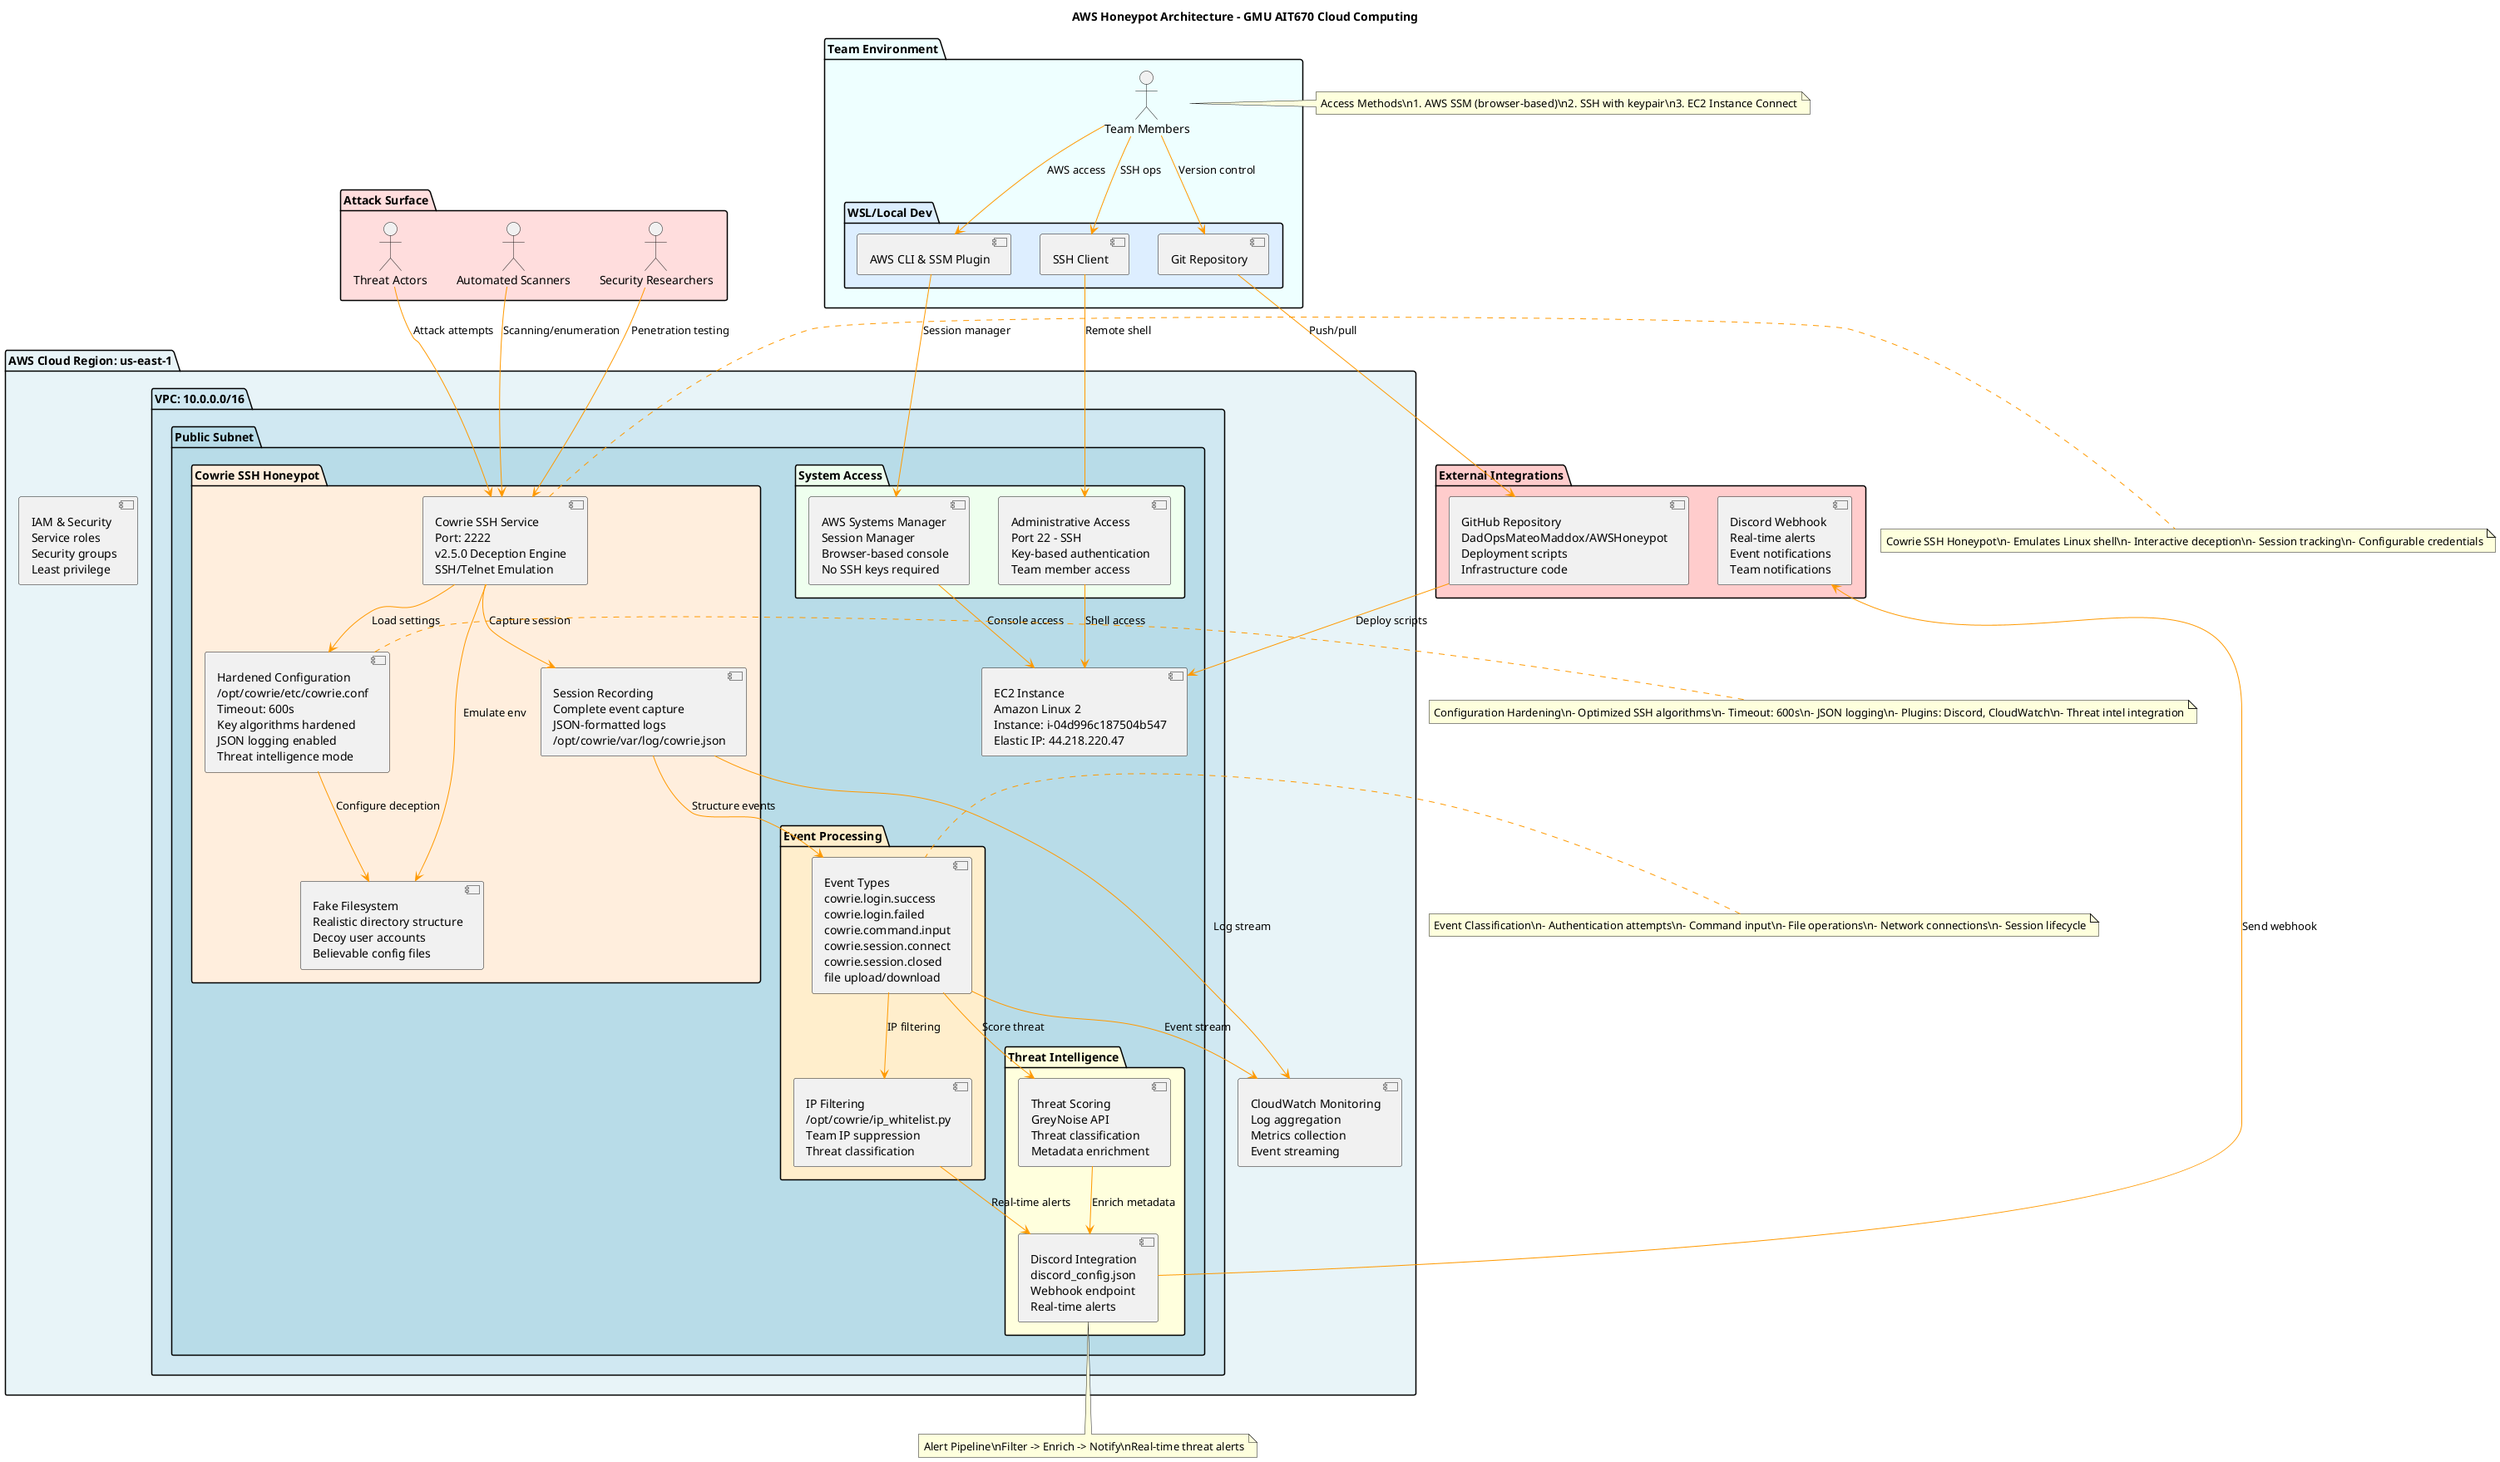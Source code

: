@startuml
title AWS Honeypot Architecture - GMU AIT670 Cloud Computing

skinparam BackgroundColor #ffffff
skinparam ComponentStyle uml2
skinparam ArrowColor #FF9900
skinparam BorderColor #232F3E
skinparam FontColor #232F3E

package "AWS Cloud Region: us-east-1" #e8f4f8 {
    package "VPC: 10.0.0.0/16" #d0e8f2 {
        package "Public Subnet" #b8dce8 {

            component "EC2 Instance\nAmazon Linux 2\nInstance: i-04d996c187504b547\nElastic IP: 44.218.220.47" as EC2

            package "Cowrie SSH Honeypot" #ffeedd {
                component "Cowrie SSH Service\nPort: 2222\nv2.5.0 Deception Engine\nSSH/Telnet Emulation" as Honeypot
                component "Hardened Configuration\n/opt/cowrie/etc/cowrie.conf\nTimeout: 600s\nKey algorithms hardened\nJSON logging enabled\nThreat intelligence mode" as Config
                component "Fake Filesystem\nRealistic directory structure\nDecoy user accounts\nBelievable config files" as FakeFS
                component "Session Recording\nComplete event capture\nJSON-formatted logs\n/opt/cowrie/var/log/cowrie.json" as Recording
            }

            package "Event Processing" #ffeecc {
                component "Event Types\ncowrie.login.success\ncowrie.login.failed\ncowrie.command.input\ncowrie.session.connect\ncowrie.session.closed\nfile upload/download" as Events
                component "IP Filtering\n/opt/cowrie/ip_whitelist.py\nTeam IP suppression\nThreat classification" as Filtering
            }

            package "Threat Intelligence" #ffffdd {
                component "Discord Integration\ndiscord_config.json\nWebhook endpoint\nReal-time alerts" as Discord
                component "Threat Scoring\nGreyNoise API\nThreat classification\nMetadata enrichment" as GreyNoise
            }

            package "System Access" #eeffee {
                component "Administrative Access\nPort 22 - SSH\nKey-based authentication\nTeam member access" as AdminSSH
                component "AWS Systems Manager\nSession Manager\nBrowser-based console\nNo SSH keys required" as SSM
            }
        }
    }

    component "CloudWatch Monitoring\nLog aggregation\nMetrics collection\nEvent streaming" as CloudWatch
    component "IAM & Security\nService roles\nSecurity groups\nLeast privilege" as IAM
}

package "External Integrations" #ffcccc {
    component "Discord Webhook\nReal-time alerts\nEvent notifications\nTeam notifications" as DiscordWebhook
    component "GitHub Repository\nDadOpsMateoMaddox/AWSHoneypot\nDeployment scripts\nInfrastructure code" as GitHub
}

package "Attack Surface" #ffdddd {
    actor Attackers as "Threat Actors"
    actor Bots as "Automated Scanners"
    actor Researchers as "Security Researchers"
}

package "Team Environment" #eeffff {
    actor TeamMembers as "Team Members"

    package "WSL/Local Dev" #ddeeff {
        component "Git Repository" as GitLocal
        component "SSH Client" as SSHClient
        component "AWS CLI & SSM Plugin" as AWSTools
    }
}

' === Attack Flows ===
Attackers --> Honeypot : Attack attempts
Bots --> Honeypot : Scanning/enumeration
Researchers --> Honeypot : Penetration testing

' === Honeypot Internal Flow ===
Honeypot --> Config : Load settings
Config --> FakeFS : Configure deception
Honeypot --> FakeFS : Emulate env
Honeypot --> Recording : Capture session
Recording --> Events : Structure events

' === Event Filtering & Alerting ===
Events --> Filtering : IP filtering
Filtering --> Discord : Real-time alerts
Discord --> DiscordWebhook : Send webhook

' === Threat Intelligence ===
Events --> GreyNoise : Score threat
GreyNoise --> Discord : Enrich metadata

' === Monitoring ===
Recording --> CloudWatch : Log stream
Events --> CloudWatch : Event stream

' === Team Access ===
TeamMembers --> SSHClient : SSH ops
TeamMembers --> AWSTools : AWS access
SSHClient --> AdminSSH : Remote shell
AWSTools --> SSM : Session manager
AdminSSH --> EC2 : Shell access
SSM --> EC2 : Console access

' === Deployment Pipeline ===
TeamMembers --> GitLocal : Version control
GitLocal --> GitHub : Push/pull
GitHub --> EC2 : Deploy scripts

' === Notes ===
note right of Honeypot
Cowrie SSH Honeypot\n- Emulates Linux shell\n- Interactive deception\n- Session tracking\n- Configurable credentials
end note

note right of Config
Configuration Hardening\n- Optimized SSH algorithms\n- Timeout: 600s\n- JSON logging\n- Plugins: Discord, CloudWatch\n- Threat intel integration
end note

note left of Events
Event Classification\n- Authentication attempts\n- Command input\n- File operations\n- Network connections\n- Session lifecycle
end note

note bottom of Discord
Alert Pipeline\nFilter -> Enrich -> Notify\nReal-time threat alerts
end note

note right of TeamMembers
Access Methods\n1. AWS SSM (browser-based)\n2. SSH with keypair\n3. EC2 Instance Connect
end note

@enduml